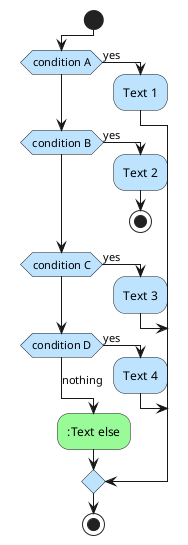 @startuml links3

!pragma layout smetana
!pragma useVerticalIf on

'https://plantuml.com/activity-diagram-beta

skinparam componentBackgroundColor #BDE3FF
skinparam activityBackgroundColor #BDE3FF
skinparam ifBackgroundColor #BDE3FF
'skinparam backgroundColor #BDE3FF

start
if (condition A) then (yes)
  :Text 1;
elseif (condition B) then (yes)
  :Text 2;
  stop
elseif (condition C) then (yes)
  :Text 3;
elseif (condition D) then (yes)
  :Text 4;
else (nothing)
  #palegreen::Text else;
endif
stop

@enduml